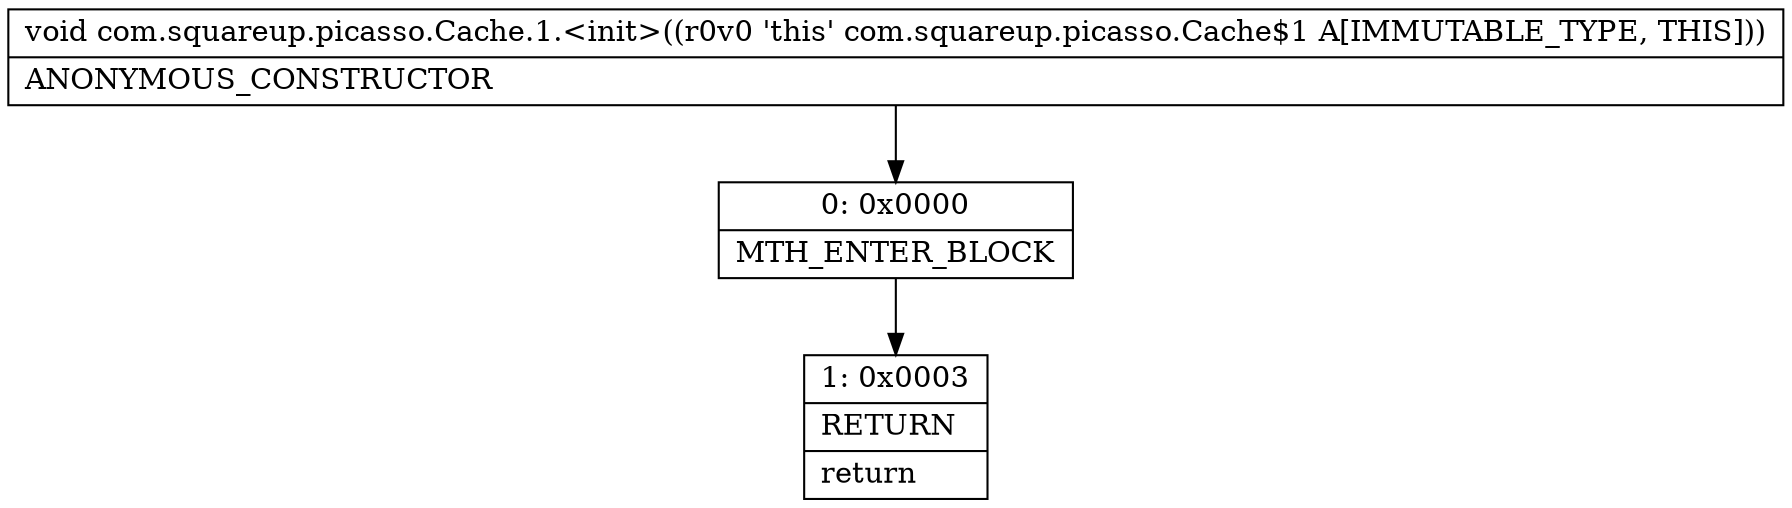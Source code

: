 digraph "CFG forcom.squareup.picasso.Cache.1.\<init\>()V" {
Node_0 [shape=record,label="{0\:\ 0x0000|MTH_ENTER_BLOCK\l}"];
Node_1 [shape=record,label="{1\:\ 0x0003|RETURN\l|return\l}"];
MethodNode[shape=record,label="{void com.squareup.picasso.Cache.1.\<init\>((r0v0 'this' com.squareup.picasso.Cache$1 A[IMMUTABLE_TYPE, THIS]))  | ANONYMOUS_CONSTRUCTOR\l}"];
MethodNode -> Node_0;
Node_0 -> Node_1;
}

